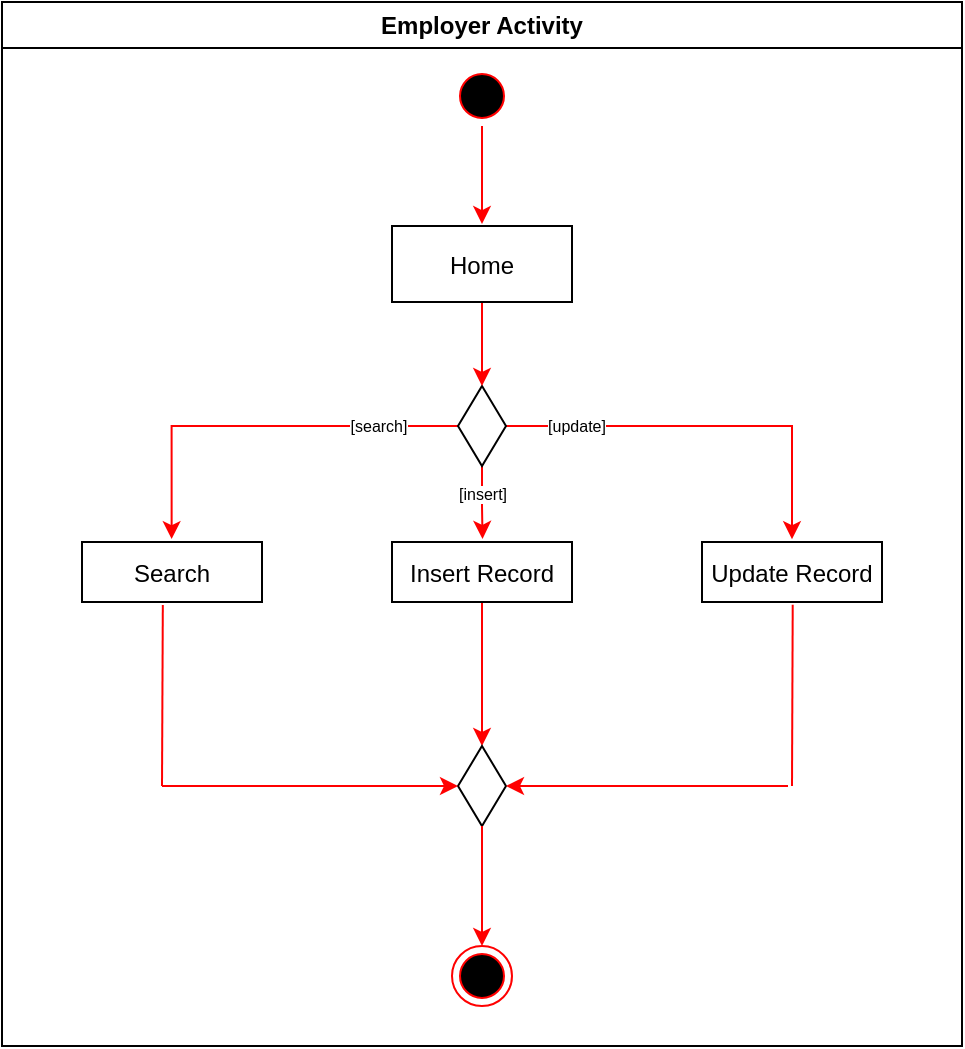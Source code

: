 <mxfile version="20.0.4" type="device"><diagram name="Page-1" id="e7e014a7-5840-1c2e-5031-d8a46d1fe8dd"><mxGraphModel dx="981" dy="529" grid="1" gridSize="10" guides="1" tooltips="1" connect="1" arrows="1" fold="1" page="1" pageScale="1" pageWidth="1169" pageHeight="826" background="none" math="0" shadow="0"><root><mxCell id="0"/><mxCell id="1" parent="0"/><mxCell id="3" value="Employer Activity" style="swimlane;whiteSpace=wrap" parent="1" vertex="1"><mxGeometry x="320" y="128" width="480" height="522" as="geometry"/></mxCell><mxCell id="13" value="" style="ellipse;shape=startState;fillColor=#000000;strokeColor=#ff0000;" parent="3" vertex="1"><mxGeometry x="225" y="32" width="30" height="30" as="geometry"/></mxCell><mxCell id="ea0siT-9PFTcpEC5NN6a-56" style="edgeStyle=orthogonalEdgeStyle;rounded=0;orthogonalLoop=1;jettySize=auto;html=1;entryX=0.498;entryY=-0.048;entryDx=0;entryDy=0;strokeColor=#FF0000;entryPerimeter=0;" edge="1" parent="3" source="ea0siT-9PFTcpEC5NN6a-51" target="ea0siT-9PFTcpEC5NN6a-55"><mxGeometry relative="1" as="geometry"/></mxCell><mxCell id="ea0siT-9PFTcpEC5NN6a-66" value="[search]" style="edgeLabel;html=1;align=center;verticalAlign=middle;resizable=0;points=[];fontSize=8;" vertex="1" connectable="0" parent="ea0siT-9PFTcpEC5NN6a-56"><mxGeometry x="-0.597" relative="1" as="geometry"><mxPoint as="offset"/></mxGeometry></mxCell><mxCell id="ea0siT-9PFTcpEC5NN6a-57" style="edgeStyle=orthogonalEdgeStyle;rounded=0;orthogonalLoop=1;jettySize=auto;html=1;strokeColor=#FF0000;entryX=0.5;entryY=-0.046;entryDx=0;entryDy=0;entryPerimeter=0;" edge="1" parent="3" source="ea0siT-9PFTcpEC5NN6a-51" target="ea0siT-9PFTcpEC5NN6a-53"><mxGeometry relative="1" as="geometry"><mxPoint x="395" y="262" as="targetPoint"/></mxGeometry></mxCell><mxCell id="ea0siT-9PFTcpEC5NN6a-68" value="[update]" style="edgeLabel;html=1;align=center;verticalAlign=middle;resizable=0;points=[];fontSize=8;" vertex="1" connectable="0" parent="ea0siT-9PFTcpEC5NN6a-57"><mxGeometry x="-0.655" relative="1" as="geometry"><mxPoint as="offset"/></mxGeometry></mxCell><mxCell id="ea0siT-9PFTcpEC5NN6a-58" style="edgeStyle=orthogonalEdgeStyle;rounded=0;orthogonalLoop=1;jettySize=auto;html=1;entryX=0.503;entryY=-0.051;entryDx=0;entryDy=0;strokeColor=#FF0000;entryPerimeter=0;" edge="1" parent="3" source="ea0siT-9PFTcpEC5NN6a-51" target="ea0siT-9PFTcpEC5NN6a-54"><mxGeometry relative="1" as="geometry"/></mxCell><mxCell id="ea0siT-9PFTcpEC5NN6a-67" value="[insert]" style="edgeLabel;html=1;align=center;verticalAlign=middle;resizable=0;points=[];fontSize=8;" vertex="1" connectable="0" parent="ea0siT-9PFTcpEC5NN6a-58"><mxGeometry x="-0.238" relative="1" as="geometry"><mxPoint as="offset"/></mxGeometry></mxCell><mxCell id="ea0siT-9PFTcpEC5NN6a-51" value="" style="rhombus;whiteSpace=wrap;html=1;" vertex="1" parent="3"><mxGeometry x="228" y="192" width="24" height="40" as="geometry"/></mxCell><mxCell id="ea0siT-9PFTcpEC5NN6a-53" value="Update Record" style="" vertex="1" parent="3"><mxGeometry x="350" y="270" width="90" height="30" as="geometry"/></mxCell><mxCell id="ea0siT-9PFTcpEC5NN6a-72" style="edgeStyle=orthogonalEdgeStyle;rounded=0;orthogonalLoop=1;jettySize=auto;html=1;entryX=0.5;entryY=0;entryDx=0;entryDy=0;fontSize=8;strokeColor=#FF0000;" edge="1" parent="3" source="ea0siT-9PFTcpEC5NN6a-54" target="ea0siT-9PFTcpEC5NN6a-71"><mxGeometry relative="1" as="geometry"/></mxCell><mxCell id="ea0siT-9PFTcpEC5NN6a-54" value="Insert Record" style="" vertex="1" parent="3"><mxGeometry x="195" y="270" width="90" height="30" as="geometry"/></mxCell><mxCell id="ea0siT-9PFTcpEC5NN6a-55" value="Search" style="" vertex="1" parent="3"><mxGeometry x="40" y="270" width="90" height="30" as="geometry"/></mxCell><mxCell id="ea0siT-9PFTcpEC5NN6a-62" style="edgeStyle=orthogonalEdgeStyle;rounded=0;orthogonalLoop=1;jettySize=auto;html=1;entryX=0.5;entryY=0;entryDx=0;entryDy=0;strokeColor=#FF0000;" edge="1" parent="3" source="ea0siT-9PFTcpEC5NN6a-60" target="ea0siT-9PFTcpEC5NN6a-51"><mxGeometry relative="1" as="geometry"/></mxCell><mxCell id="ea0siT-9PFTcpEC5NN6a-60" value="Home" style="" vertex="1" parent="3"><mxGeometry x="195" y="112" width="90" height="38" as="geometry"/></mxCell><mxCell id="ea0siT-9PFTcpEC5NN6a-61" value="" style="endArrow=classic;html=1;rounded=0;strokeColor=#FF0000;exitX=0.5;exitY=1;exitDx=0;exitDy=0;entryX=0.5;entryY=-0.026;entryDx=0;entryDy=0;entryPerimeter=0;" edge="1" parent="3" source="13" target="ea0siT-9PFTcpEC5NN6a-60"><mxGeometry width="50" height="50" relative="1" as="geometry"><mxPoint x="150" y="122" as="sourcePoint"/><mxPoint x="200" y="72" as="targetPoint"/></mxGeometry></mxCell><mxCell id="ea0siT-9PFTcpEC5NN6a-71" value="" style="rhombus;whiteSpace=wrap;html=1;" vertex="1" parent="3"><mxGeometry x="228" y="372" width="24" height="40" as="geometry"/></mxCell><mxCell id="ea0siT-9PFTcpEC5NN6a-74" value="" style="endArrow=none;html=1;rounded=0;fontSize=8;strokeColor=#FF0000;entryX=0.449;entryY=1.051;entryDx=0;entryDy=0;entryPerimeter=0;" edge="1" parent="3" target="ea0siT-9PFTcpEC5NN6a-55"><mxGeometry width="50" height="50" relative="1" as="geometry"><mxPoint x="80" y="392" as="sourcePoint"/><mxPoint x="90" y="312" as="targetPoint"/></mxGeometry></mxCell><mxCell id="ea0siT-9PFTcpEC5NN6a-75" value="" style="endArrow=none;html=1;rounded=0;fontSize=8;strokeColor=#FF0000;entryX=0.504;entryY=1.047;entryDx=0;entryDy=0;entryPerimeter=0;" edge="1" parent="3" target="ea0siT-9PFTcpEC5NN6a-53"><mxGeometry width="50" height="50" relative="1" as="geometry"><mxPoint x="395" y="392" as="sourcePoint"/><mxPoint x="390" y="312" as="targetPoint"/></mxGeometry></mxCell><mxCell id="ea0siT-9PFTcpEC5NN6a-76" value="" style="endArrow=classic;html=1;rounded=0;fontSize=8;strokeColor=#FF0000;entryX=0;entryY=0.5;entryDx=0;entryDy=0;" edge="1" parent="3" target="ea0siT-9PFTcpEC5NN6a-71"><mxGeometry width="50" height="50" relative="1" as="geometry"><mxPoint x="80" y="392" as="sourcePoint"/><mxPoint x="200" y="372" as="targetPoint"/></mxGeometry></mxCell><mxCell id="ea0siT-9PFTcpEC5NN6a-77" value="" style="endArrow=classic;html=1;rounded=0;fontSize=8;strokeColor=#FF0000;entryX=1;entryY=0.5;entryDx=0;entryDy=0;" edge="1" parent="3" target="ea0siT-9PFTcpEC5NN6a-71"><mxGeometry width="50" height="50" relative="1" as="geometry"><mxPoint x="393" y="392.05" as="sourcePoint"/><mxPoint x="255.0" y="391.93" as="targetPoint"/></mxGeometry></mxCell><mxCell id="ea0siT-9PFTcpEC5NN6a-100" value="" style="endArrow=classic;html=1;rounded=0;fontSize=8;strokeColor=#FF0000;exitX=0.5;exitY=1;exitDx=0;exitDy=0;entryX=0.5;entryY=0;entryDx=0;entryDy=0;" edge="1" parent="3" source="ea0siT-9PFTcpEC5NN6a-71" target="ea0siT-9PFTcpEC5NN6a-101"><mxGeometry width="50" height="50" relative="1" as="geometry"><mxPoint x="160" y="492" as="sourcePoint"/><mxPoint x="210" y="442" as="targetPoint"/></mxGeometry></mxCell><mxCell id="ea0siT-9PFTcpEC5NN6a-101" value="" style="ellipse;html=1;shape=endState;fillColor=#000000;strokeColor=#ff0000;fontSize=8;" vertex="1" parent="3"><mxGeometry x="225" y="472" width="30" height="30" as="geometry"/></mxCell></root></mxGraphModel></diagram></mxfile>